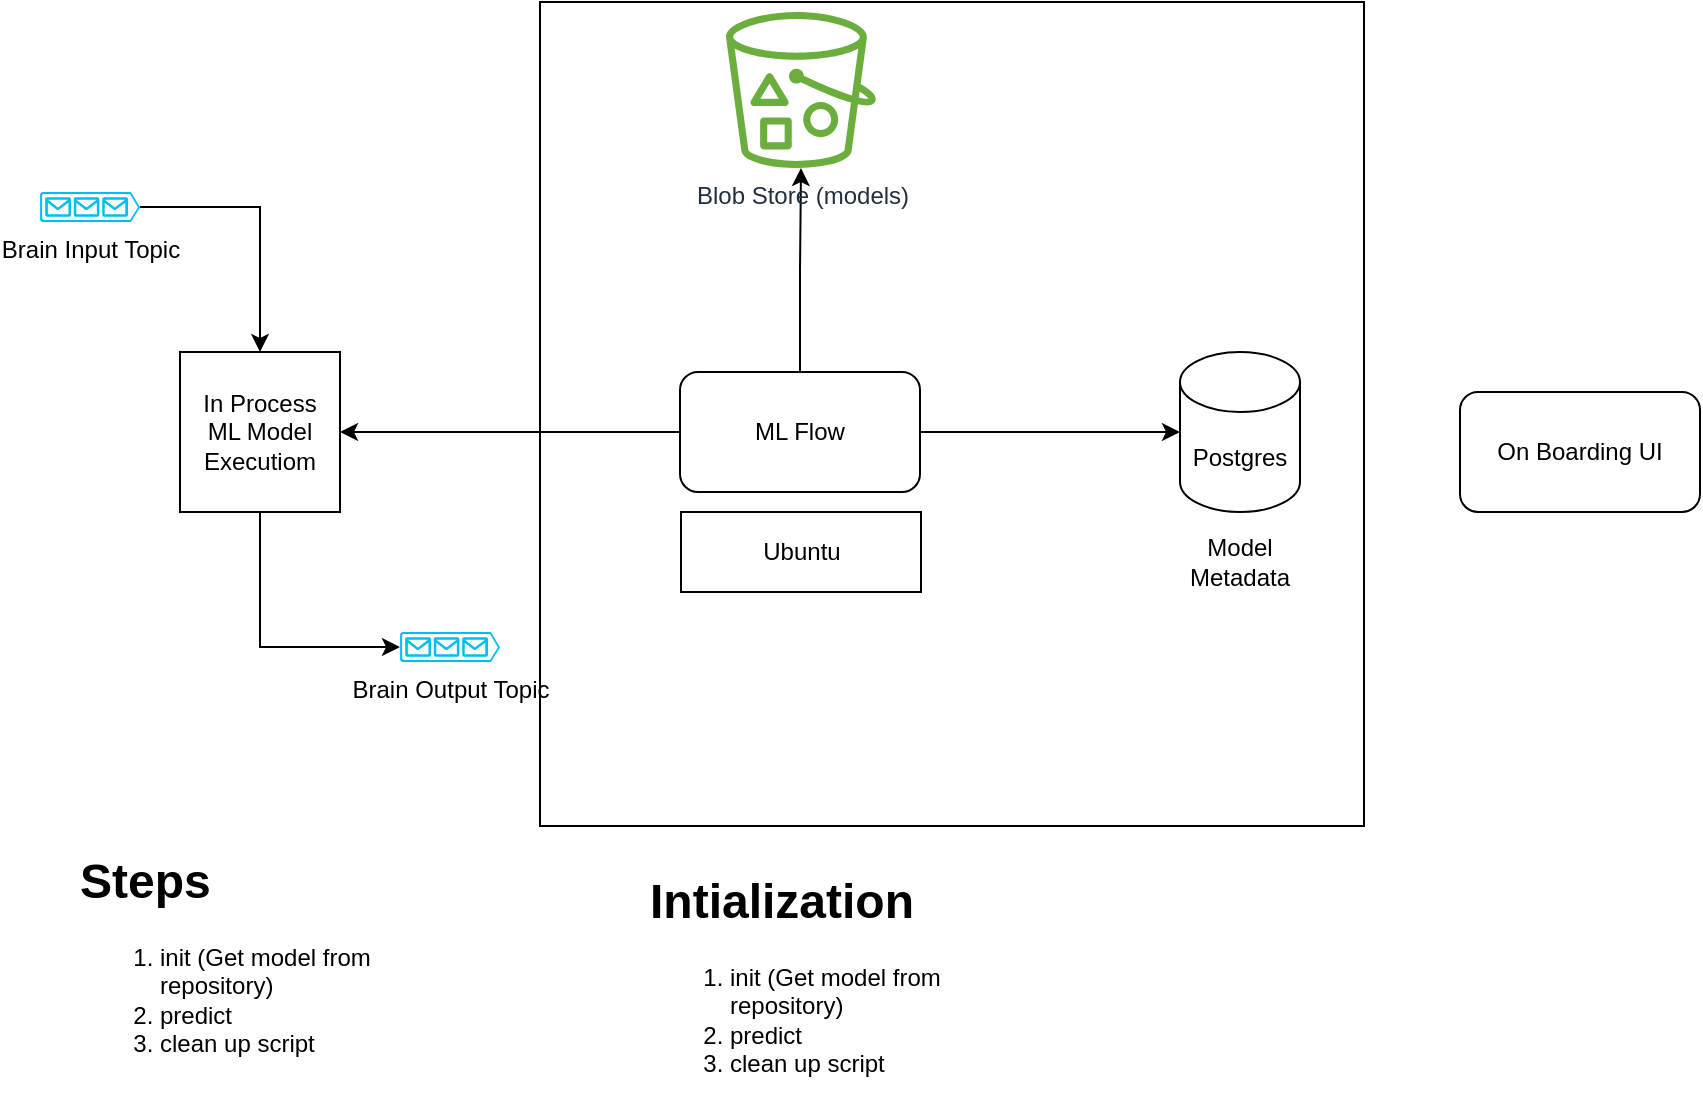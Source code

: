 <mxfile version="15.5.4" type="embed"><diagram id="zA9RCPuOkXNWLJzFe3ot" name="Page-1"><mxGraphModel dx="1251" dy="743" grid="1" gridSize="10" guides="1" tooltips="1" connect="1" arrows="1" fold="1" page="1" pageScale="1" pageWidth="1100" pageHeight="850" math="0" shadow="0"><root><mxCell id="0"/><mxCell id="1" parent="0"/><mxCell id="18" value="" style="whiteSpace=wrap;html=1;aspect=fixed;" vertex="1" parent="1"><mxGeometry x="420" y="5" width="412" height="412" as="geometry"/></mxCell><mxCell id="6" style="edgeStyle=orthogonalEdgeStyle;rounded=0;orthogonalLoop=1;jettySize=auto;html=1;" edge="1" parent="1" source="2" target="3"><mxGeometry relative="1" as="geometry"/></mxCell><mxCell id="7" style="edgeStyle=orthogonalEdgeStyle;rounded=0;orthogonalLoop=1;jettySize=auto;html=1;" edge="1" parent="1" source="2" target="4"><mxGeometry relative="1" as="geometry"/></mxCell><mxCell id="10" style="edgeStyle=orthogonalEdgeStyle;rounded=0;orthogonalLoop=1;jettySize=auto;html=1;" edge="1" parent="1" source="2" target="9"><mxGeometry relative="1" as="geometry"/></mxCell><mxCell id="2" value="ML Flow" style="rounded=1;whiteSpace=wrap;html=1;" vertex="1" parent="1"><mxGeometry x="490" y="190" width="120" height="60" as="geometry"/></mxCell><mxCell id="3" value="Postgres" style="shape=cylinder3;whiteSpace=wrap;html=1;boundedLbl=1;backgroundOutline=1;size=15;" vertex="1" parent="1"><mxGeometry x="740" y="180" width="60" height="80" as="geometry"/></mxCell><mxCell id="4" value="Blob Store (models)" style="sketch=0;outlineConnect=0;fontColor=#232F3E;gradientColor=none;fillColor=#6CAE3E;strokeColor=none;dashed=0;verticalLabelPosition=bottom;verticalAlign=top;align=center;html=1;fontSize=12;fontStyle=0;aspect=fixed;pointerEvents=1;shape=mxgraph.aws4.bucket_with_objects;" vertex="1" parent="1"><mxGeometry x="513" y="10" width="75" height="78" as="geometry"/></mxCell><mxCell id="5" value="Model Metadata" style="text;html=1;strokeColor=none;fillColor=none;align=center;verticalAlign=middle;whiteSpace=wrap;rounded=0;" vertex="1" parent="1"><mxGeometry x="740" y="270" width="60" height="30" as="geometry"/></mxCell><mxCell id="8" value="Ubuntu" style="rounded=0;whiteSpace=wrap;html=1;" vertex="1" parent="1"><mxGeometry x="490.5" y="260" width="120" height="40" as="geometry"/></mxCell><mxCell id="16" style="edgeStyle=orthogonalEdgeStyle;rounded=0;orthogonalLoop=1;jettySize=auto;html=1;entryX=0;entryY=0.5;entryDx=0;entryDy=0;entryPerimeter=0;exitX=0.5;exitY=1;exitDx=0;exitDy=0;" edge="1" parent="1" source="9" target="13"><mxGeometry relative="1" as="geometry"/></mxCell><mxCell id="9" value="In Process&lt;br&gt;ML Model Executiom" style="whiteSpace=wrap;html=1;aspect=fixed;" vertex="1" parent="1"><mxGeometry x="240" y="180" width="80" height="80" as="geometry"/></mxCell><mxCell id="11" value="&lt;h1&gt;Steps&lt;/h1&gt;&lt;p&gt;&lt;ol&gt;&lt;li&gt;init (Get model from repository)&lt;/li&gt;&lt;li&gt;predict&lt;/li&gt;&lt;li&gt;clean up script&lt;/li&gt;&lt;/ol&gt;&lt;/p&gt;" style="text;html=1;strokeColor=none;fillColor=none;spacing=5;spacingTop=-20;whiteSpace=wrap;overflow=hidden;rounded=0;" vertex="1" parent="1"><mxGeometry x="185" y="425" width="190" height="120" as="geometry"/></mxCell><mxCell id="14" style="edgeStyle=orthogonalEdgeStyle;rounded=0;orthogonalLoop=1;jettySize=auto;html=1;entryX=0.5;entryY=0;entryDx=0;entryDy=0;" edge="1" parent="1" source="12" target="9"><mxGeometry relative="1" as="geometry"/></mxCell><mxCell id="12" value="Brain Input Topic" style="verticalLabelPosition=bottom;html=1;verticalAlign=top;align=center;strokeColor=none;fillColor=#00BEF2;shape=mxgraph.azure.queue_generic;pointerEvents=1;" vertex="1" parent="1"><mxGeometry x="170" y="100" width="50" height="15" as="geometry"/></mxCell><mxCell id="13" value="Brain Output Topic" style="verticalLabelPosition=bottom;html=1;verticalAlign=top;align=center;strokeColor=none;fillColor=#00BEF2;shape=mxgraph.azure.queue_generic;pointerEvents=1;" vertex="1" parent="1"><mxGeometry x="350" y="320" width="50" height="15" as="geometry"/></mxCell><mxCell id="17" value="&lt;h1&gt;Intialization&lt;/h1&gt;&lt;p&gt;&lt;/p&gt;&lt;ol&gt;&lt;li&gt;init (Get model from repository)&lt;/li&gt;&lt;li&gt;predict&lt;/li&gt;&lt;li&gt;clean up script&lt;/li&gt;&lt;/ol&gt;&lt;p&gt;&lt;/p&gt;" style="text;html=1;strokeColor=none;fillColor=none;spacing=5;spacingTop=-20;whiteSpace=wrap;overflow=hidden;rounded=0;" vertex="1" parent="1"><mxGeometry x="470" y="435" width="190" height="120" as="geometry"/></mxCell><mxCell id="19" value="On Boarding UI" style="rounded=1;whiteSpace=wrap;html=1;" vertex="1" parent="1"><mxGeometry x="880" y="200" width="120" height="60" as="geometry"/></mxCell></root></mxGraphModel></diagram></mxfile>